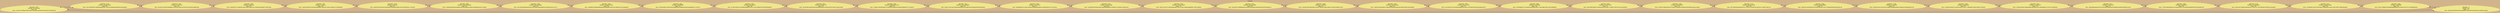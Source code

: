 digraph G {

rankdir=LR; 
 node[shape=egg,style=filled,color=khaki,fontname="Century Gothic"]; graph [bgcolor = "tan", fontname = "Century Gothic"];
labelloc = "t;"label = "Usuarios";
x8254[dir=both label = "Monedas = 8254\nNombre = Kristine466\nEdad = 48\n Pwd = 472655c7cbf5fbae1885c8cf5ce1546065ececfb46b74304e067a19862bf2e0f"]x8254-> x9195
x8254-> x0
x9195[dir=both label = "Monedas = 9195\nNombre = Gregory5553\nEdad = 60\n Pwd = 5627a7a8833f5e1d960bb4a6a920677ced31f639dd6f26ded940491ba0b3f8c0"]x9195[dir=both label = "Monedas = 9195\nNombre = Gregory5553\nEdad = 60\n Pwd = 5627a7a8833f5e1d960bb4a6a920677ced31f639dd6f26ded940491ba0b3f8c0"]x9195-> x7705
x9195-> x8254
x7705[dir=both label = "Monedas = 7705\nNombre = Lilian6779\nEdad = 24\n Pwd = f65764cb12605052fda9db41d1652e6c7056ca7cb794427e8790d3c4d8696598"]x7705[dir=both label = "Monedas = 7705\nNombre = Lilian6779\nEdad = 24\n Pwd = f65764cb12605052fda9db41d1652e6c7056ca7cb794427e8790d3c4d8696598"]x7705-> x6397
x7705-> x9195
x6397[dir=both label = "Monedas = 6397\nNombre = Salas3251\nEdad = 57\n Pwd = 6d3d26f74c14cdd444619a54748079d5b91021b18d93874bbcd0517f3df12b85"]x6397[dir=both label = "Monedas = 6397\nNombre = Salas3251\nEdad = 57\n Pwd = 6d3d26f74c14cdd444619a54748079d5b91021b18d93874bbcd0517f3df12b85"]x6397-> x539
x6397-> x7705
x539[dir=both label = "Monedas = 539\nNombre = Carol872\nEdad = 34\n Pwd = cdd5019feefc9a734558c4f04dd5801344929c2740921ad50de141f336bf6566"]x539[dir=both label = "Monedas = 539\nNombre = Carol872\nEdad = 34\n Pwd = cdd5019feefc9a734558c4f04dd5801344929c2740921ad50de141f336bf6566"]x539-> x4259
x539-> x6397
x4259[dir=both label = "Monedas = 4259\nNombre = Joan5187\nEdad = 22\n Pwd = 60d9329f7c65b3e5e32b5d63b35549f03d2280b910e76a756b494cec11a24293"]x4259[dir=both label = "Monedas = 4259\nNombre = Joan5187\nEdad = 22\n Pwd = 60d9329f7c65b3e5e32b5d63b35549f03d2280b910e76a756b494cec11a24293"]x4259-> x3882
x4259-> x539
x3882[dir=both label = "Monedas = 3882\nNombre = Rosemary8594\nEdad = 25\n Pwd = c696d6a440af5de3640f6691f6c5ba2d096cec908e47daab4b5b4256c18c990b"]x3882[dir=both label = "Monedas = 3882\nNombre = Rosemary8594\nEdad = 25\n Pwd = c696d6a440af5de3640f6691f6c5ba2d096cec908e47daab4b5b4256c18c990b"]x3882-> x7465
x3882-> x4259
x7465[dir=both label = "Monedas = 7465\nNombre = Michael8699\nEdad = 44\n Pwd = b7b18fa1f8ef56fe6a493d7931b32aff634deaa5888762ca5858e439475e2151"]x7465[dir=both label = "Monedas = 7465\nNombre = Michael8699\nEdad = 44\n Pwd = b7b18fa1f8ef56fe6a493d7931b32aff634deaa5888762ca5858e439475e2151"]x7465-> x3855
x7465-> x3882
x3855[dir=both label = "Monedas = 3855\nNombre = Singleton1087\nEdad = 32\n Pwd = e6dbffae5f7abdb308884d48cb92b68bbf4c583370c24838041a81ccbbabd4af"]x3855[dir=both label = "Monedas = 3855\nNombre = Singleton1087\nEdad = 32\n Pwd = e6dbffae5f7abdb308884d48cb92b68bbf4c583370c24838041a81ccbbabd4af"]x3855-> x3823
x3855-> x7465
x3823[dir=both label = "Monedas = 3823\nNombre = Wood9988\nEdad = 53\n Pwd = 05559acb8c0162d5e764ee58880f3aac49fd8364ee9d25a8adba045c17427b22"]x3823[dir=both label = "Monedas = 3823\nNombre = Wood9988\nEdad = 53\n Pwd = 05559acb8c0162d5e764ee58880f3aac49fd8364ee9d25a8adba045c17427b22"]x3823-> x4441
x3823-> x3855
x4441[dir=both label = "Monedas = 4441\nNombre = Mindy9278\nEdad = 60\n Pwd = 9128b1503824132af3984366860cc65e221c2b273b08637d2294fc00ffd96d97"]x4441[dir=both label = "Monedas = 4441\nNombre = Mindy9278\nEdad = 60\n Pwd = 9128b1503824132af3984366860cc65e221c2b273b08637d2294fc00ffd96d97"]x4441-> x9522
x4441-> x3823
x9522[dir=both label = "Monedas = 9522\nNombre = Shelby1151\nEdad = 19\n Pwd = d41b0438e7ed050282bcda33fbf33f84bcc59c9eb7935257b63ccc0a0e7bca8f"]x9522[dir=both label = "Monedas = 9522\nNombre = Shelby1151\nEdad = 19\n Pwd = d41b0438e7ed050282bcda33fbf33f84bcc59c9eb7935257b63ccc0a0e7bca8f"]x9522-> x6304
x9522-> x4441
x6304[dir=both label = "Monedas = 6304\nNombre = Matthews41100\nEdad = 26\n Pwd = 1ab6be72f034f9548423279cbd529e5d4f628c4496bc82fa8b02a77c11d6e7f5"]x6304[dir=both label = "Monedas = 6304\nNombre = Matthews41100\nEdad = 26\n Pwd = 1ab6be72f034f9548423279cbd529e5d4f628c4496bc82fa8b02a77c11d6e7f5"]x6304-> x4421
x6304-> x9522
x4421[dir=both label = "Monedas = 4421\nNombre = Henrietta8661\nEdad = 24\n Pwd = 0de2e12e47a442290a485463096c4974c3f89530ecde696a50cf8042bf4dcf0e"]x4421[dir=both label = "Monedas = 4421\nNombre = Henrietta8661\nEdad = 24\n Pwd = 0de2e12e47a442290a485463096c4974c3f89530ecde696a50cf8042bf4dcf0e"]x4421-> x9946
x4421-> x6304
x9946[dir=both label = "Monedas = 9946\nNombre = Kerry4754\nEdad = 51\n Pwd = d36f80d4fce32c296ec7838dc57b89fbe6bebd647e7d98cd09e02371025c6796"]x9946[dir=both label = "Monedas = 9946\nNombre = Kerry4754\nEdad = 51\n Pwd = d36f80d4fce32c296ec7838dc57b89fbe6bebd647e7d98cd09e02371025c6796"]x9946-> x6737
x9946-> x4421
x6737[dir=both label = "Monedas = 6737\nNombre = Debora7899\nEdad = 40\n Pwd = ee50b286478f79b053a8158aaed98f9fddf079198d8727c91b8da1cda349782d"]x6737[dir=both label = "Monedas = 6737\nNombre = Debora7899\nEdad = 40\n Pwd = ee50b286478f79b053a8158aaed98f9fddf079198d8727c91b8da1cda349782d"]x6737-> x9196
x6737-> x9946
x9196[dir=both label = "Monedas = 9196\nNombre = Harriett2599\nEdad = 34\n Pwd = d44c52728c2721d00399be4883c796c1320e41a368e4aa6babdc77699130db38"]x9196[dir=both label = "Monedas = 9196\nNombre = Harriett2599\nEdad = 34\n Pwd = d44c52728c2721d00399be4883c796c1320e41a368e4aa6babdc77699130db38"]x9196-> x9153
x9196-> x6737
x9153[dir=both label = "Monedas = 9153\nNombre = Morgan2695\nEdad = 23\n Pwd = 98a16fb7103abf8984065ca34dce6205fabb5c4e4beacf0ff2c80f7830dd4c53"]x9153[dir=both label = "Monedas = 9153\nNombre = Morgan2695\nEdad = 23\n Pwd = 98a16fb7103abf8984065ca34dce6205fabb5c4e4beacf0ff2c80f7830dd4c53"]x9153-> x1669
x9153-> x9196
x1669[dir=both label = "Monedas = 1669\nNombre = Lena6979\nEdad = 52\n Pwd = e424d91f9922a0050681523052196b9e754f0d1eb8a141565f2033f9d6714631"]x1669[dir=both label = "Monedas = 1669\nNombre = Lena6979\nEdad = 52\n Pwd = e424d91f9922a0050681523052196b9e754f0d1eb8a141565f2033f9d6714631"]x1669-> x4255
x1669-> x9153
x4255[dir=both label = "Monedas = 4255\nNombre = Tanisha6978\nEdad = 20\n Pwd = 2bd54c2fcd0c48083275faa36620a58f82ae08c699c9dd5f1d681be9e040fd4d"]x4255[dir=both label = "Monedas = 4255\nNombre = Tanisha6978\nEdad = 20\n Pwd = 2bd54c2fcd0c48083275faa36620a58f82ae08c699c9dd5f1d681be9e040fd4d"]x4255-> x6543
x4255-> x1669
x6543[dir=both label = "Monedas = 6543\nNombre = Francis7792\nEdad = 57\n Pwd = ee919438162a14f248054d5fb82e6c4c4bc1a7f70899918e9536a20de64a787f"]x6543[dir=both label = "Monedas = 6543\nNombre = Francis7792\nEdad = 57\n Pwd = ee919438162a14f248054d5fb82e6c4c4bc1a7f70899918e9536a20de64a787f"]x6543-> x9964
x6543-> x4255
x9964[dir=both label = "Monedas = 9964\nNombre = Knox8788\nEdad = 44\n Pwd = 393909d845c7c5cc6e855efb786aa37f9e727382398bcc4f341cde744d80ff66"]x9964[dir=both label = "Monedas = 9964\nNombre = Knox8788\nEdad = 44\n Pwd = 393909d845c7c5cc6e855efb786aa37f9e727382398bcc4f341cde744d80ff66"]x9964-> x8054
x9964-> x6543
x8054[dir=both label = "Monedas = 8054\nNombre = Conner1583\nEdad = 31\n Pwd = 389720fb79f99ce51096ad703025c266817c1b9f01379f2515a521e4ea5bf35c"]x8054[dir=both label = "Monedas = 8054\nNombre = Conner1583\nEdad = 31\n Pwd = 389720fb79f99ce51096ad703025c266817c1b9f01379f2515a521e4ea5bf35c"]x8054-> x1836
x8054-> x9964
x1836[dir=both label = "Monedas = 1836\nNombre = Alvarez4391\nEdad = 10\n Pwd = f47dd761d9ba562e0b19754d9417a68d587b7bf064c6907668b2aa34e4c38e68"]x1836[dir=both label = "Monedas = 1836\nNombre = Alvarez4391\nEdad = 10\n Pwd = f47dd761d9ba562e0b19754d9417a68d587b7bf064c6907668b2aa34e4c38e68"]x1836-> x7773
x1836-> x8054
x7773[dir=both label = "Monedas = 7773\nNombre = Rowena5264\nEdad = 39\n Pwd = fdc72bdea36aae9aed2f5791272a74275d30676e1d3025c31cef3ffe1366c2a2"]x7773[dir=both label = "Monedas = 7773\nNombre = Rowena5264\nEdad = 39\n Pwd = fdc72bdea36aae9aed2f5791272a74275d30676e1d3025c31cef3ffe1366c2a2"]x7773-> x7662
x7773-> x1836
x7662[dir=both label = "Monedas = 7662\nNombre = Wallace8960\nEdad = 15\n Pwd = f083edc51b64438b7b22f7d44616d928513e3c775b8e6a4f568c0f4aacb96140"]x7662[dir=both label = "Monedas = 7662\nNombre = Wallace8960\nEdad = 15\n Pwd = f083edc51b64438b7b22f7d44616d928513e3c775b8e6a4f568c0f4aacb96140"]x7662-> x7248
x7662-> x7773
x7248[dir=both label = "Monedas = 7248\nNombre = Lacey4551\nEdad = 10\n Pwd = fa394cb52c9e1b24258e152df6f7a49bd9d5e86e810da8c007d589bab4d4773b"]x7248[dir=both label = "Monedas = 7248\nNombre = Lacey4551\nEdad = 10\n Pwd = fa394cb52c9e1b24258e152df6f7a49bd9d5e86e810da8c007d589bab4d4773b"]x7248-> x6109
x7248-> x7662
x6109[dir=both label = "Monedas = 6109\nNombre = Angie5589\nEdad = 42\n Pwd = ce0e9582230e331478ce037e3d141fe7c11af84f06ac57485cc89d277b52d92f"]x6109[dir=both label = "Monedas = 6109\nNombre = Angie5589\nEdad = 42\n Pwd = ce0e9582230e331478ce037e3d141fe7c11af84f06ac57485cc89d277b52d92f"]x6109-> x3811
x6109-> x7248
x3811[dir=both label = "Monedas = 3811\nNombre = Luella8576\nEdad = 14\n Pwd = 376e654e3f9a72588b383d67a30b3b5235f13ba09dda82c313c5e3155d49dc49"]x3811[dir=both label = "Monedas = 3811\nNombre = Luella8576\nEdad = 14\n Pwd = 376e654e3f9a72588b383d67a30b3b5235f13ba09dda82c313c5e3155d49dc49"]x3811-> x9517
x3811-> x6109
x9517[dir=both label = "Monedas = 9517\nNombre = Frank5793\nEdad = 10\n Pwd = a00eedbb4a6d443474b7543620e949b9564e345d0d8e7b400b25f664003763cd"]x9517[dir=both label = "Monedas = 9517\nNombre = Frank5793\nEdad = 10\n Pwd = a00eedbb4a6d443474b7543620e949b9564e345d0d8e7b400b25f664003763cd"]x9517-> x5320
x9517-> x3811
x5320[dir=both label = "Monedas = 5320\nNombre = Ingrid9763\nEdad = 50\n Pwd = 71bb73e865a65dea1fe1e50de25ba7557c3d45ab928dd36652b70b76e6685742"]x5320[dir=both label = "Monedas = 5320\nNombre = Ingrid9763\nEdad = 50\n Pwd = 71bb73e865a65dea1fe1e50de25ba7557c3d45ab928dd36652b70b76e6685742"]x5320-> x9123
x5320-> x9517
x9123[dir=both label = "Monedas = 9123\nNombre = Lindsay4861\nEdad = 54\n Pwd = 6aa5c3dc75e6fd6c3f83d59332118c5e7c5178cf1f882b927d26d2931d563d40"]x9123[dir=both label = "Monedas = 9123\nNombre = Lindsay4861\nEdad = 54\n Pwd = 6aa5c3dc75e6fd6c3f83d59332118c5e7c5178cf1f882b927d26d2931d563d40"]x9123-> x6771
x9123-> x5320
x6771[dir=both label = "Monedas = 6771\nNombre = Hopkins9664\nEdad = 34\n Pwd = 5e7ad09a014342182d1b38e2140d4eb95c5cae0124d515fcfe77588b2fe8e6d2"]x6771[dir=both label = "Monedas = 6771\nNombre = Hopkins9664\nEdad = 34\n Pwd = 5e7ad09a014342182d1b38e2140d4eb95c5cae0124d515fcfe77588b2fe8e6d2"]x6771-> x4339
x6771-> x9123
x4339[dir=both label = "Monedas = 4339\nNombre = Kate3080\nEdad = 38\n Pwd = 8f31ac1faf0b81f502bf00bda6d0b65a2f1ef18a3e37e47757c2cd0f5d0d0250"]x4339[dir=both label = "Monedas = 4339\nNombre = Kate3080\nEdad = 38\n Pwd = 8f31ac1faf0b81f502bf00bda6d0b65a2f1ef18a3e37e47757c2cd0f5d0d0250"]x4339-> x0
x4339-> x6771
x0[dir=both label = "Monedas = 0\nNombre = jos\nEdad = 24\n Pwd = f854b2aeb789d616b26acff4df9ff7741d09d5f7a63add238201880e5b10bf2b"]x0-> x8254
x0-> x4339
}

